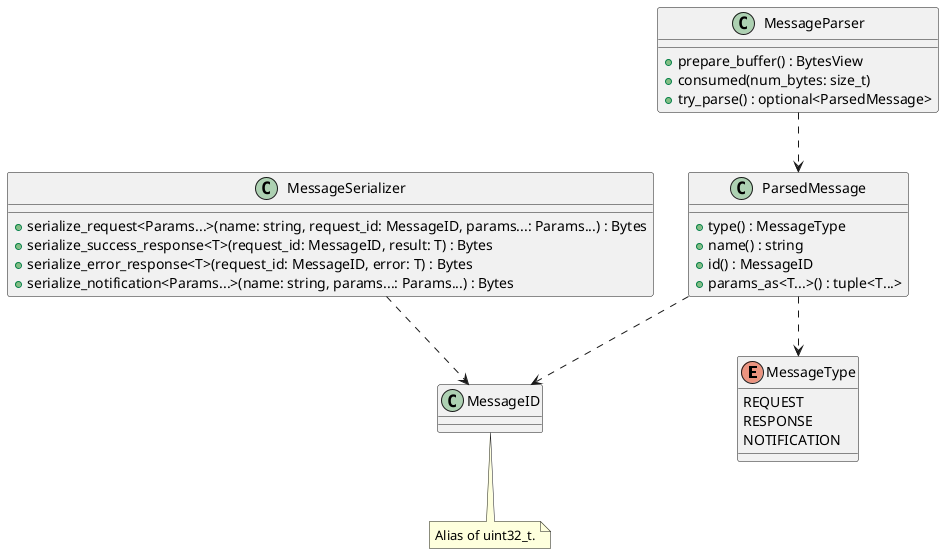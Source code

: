 @startuml messages

enum MessageType {
    REQUEST
    RESPONSE
    NOTIFICATION
}

class MessageID
note bottom: Alias of uint32_t.

class MessageSerializer {
    + serialize_request<Params...>(name: string, request_id: MessageID, params...: Params...) : Bytes
    + serialize_success_response<T>(request_id: MessageID, result: T) : Bytes
    + serialize_error_response<T>(request_id: MessageID, error: T) : Bytes
    + serialize_notification<Params...>(name: string, params...: Params...) : Bytes
}
MessageSerializer ..> MessageID

!startsub ParsedMessage
class ParsedMessage {
    + type() : MessageType
    + name() : string
    + id() : MessageID
    + params_as<T...>() : tuple<T...>
}
!endsub
ParsedMessage ..> MessageType
ParsedMessage ..> MessageID

!startsub MessageParser
class MessageParser {
    + prepare_buffer() : BytesView
    + consumed(num_bytes: size_t)
    + try_parse() : optional<ParsedMessage>
}
!endsub
MessageParser ..> ParsedMessage

@enduml
